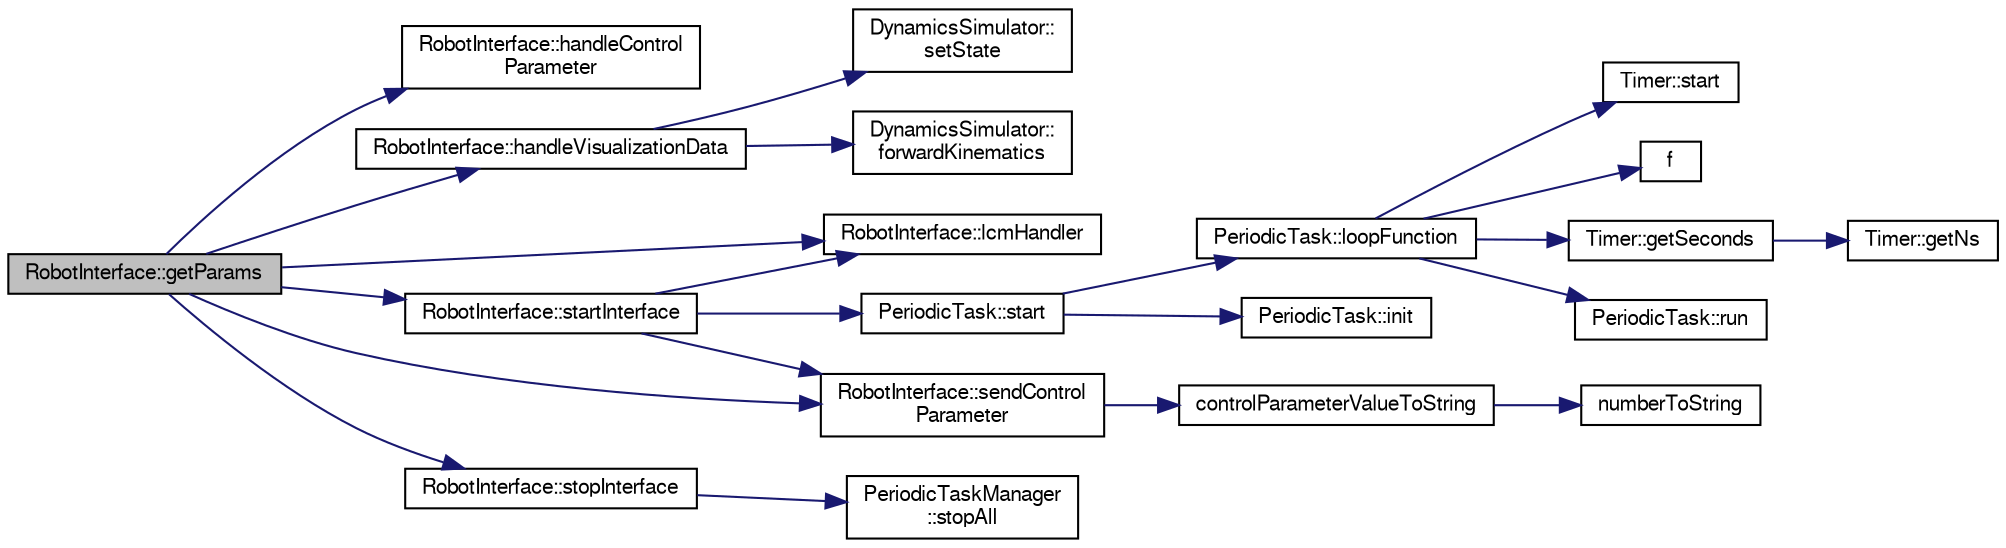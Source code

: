 digraph "RobotInterface::getParams"
{
  edge [fontname="FreeSans",fontsize="10",labelfontname="FreeSans",labelfontsize="10"];
  node [fontname="FreeSans",fontsize="10",shape=record];
  rankdir="LR";
  Node1 [label="RobotInterface::getParams",height=0.2,width=0.4,color="black", fillcolor="grey75", style="filled", fontcolor="black"];
  Node1 -> Node2 [color="midnightblue",fontsize="10",style="solid",fontname="FreeSans"];
  Node2 [label="RobotInterface::handleControl\lParameter",height=0.2,width=0.4,color="black", fillcolor="white", style="filled",URL="$d6/d05/class_robot_interface.html#a429be295631bd7ee22cd2efc9fb74648"];
  Node1 -> Node3 [color="midnightblue",fontsize="10",style="solid",fontname="FreeSans"];
  Node3 [label="RobotInterface::handleVisualizationData",height=0.2,width=0.4,color="black", fillcolor="white", style="filled",URL="$d6/d05/class_robot_interface.html#a1a13156279b80e488f9535374f66a8f8"];
  Node3 -> Node4 [color="midnightblue",fontsize="10",style="solid",fontname="FreeSans"];
  Node4 [label="DynamicsSimulator::\lsetState",height=0.2,width=0.4,color="black", fillcolor="white", style="filled",URL="$d7/d9c/class_dynamics_simulator.html#a1b185d90d2b15840ca57f8e2adcf84fb"];
  Node3 -> Node5 [color="midnightblue",fontsize="10",style="solid",fontname="FreeSans"];
  Node5 [label="DynamicsSimulator::\lforwardKinematics",height=0.2,width=0.4,color="black", fillcolor="white", style="filled",URL="$d7/d9c/class_dynamics_simulator.html#a3c057386e8d437e8c5dbcae02acf935c",tooltip="Do forward kinematics for feet. "];
  Node1 -> Node6 [color="midnightblue",fontsize="10",style="solid",fontname="FreeSans"];
  Node6 [label="RobotInterface::lcmHandler",height=0.2,width=0.4,color="black", fillcolor="white", style="filled",URL="$d6/d05/class_robot_interface.html#a37a9d4942ce142779bf6dbdc374e239e"];
  Node1 -> Node7 [color="midnightblue",fontsize="10",style="solid",fontname="FreeSans"];
  Node7 [label="RobotInterface::sendControl\lParameter",height=0.2,width=0.4,color="black", fillcolor="white", style="filled",URL="$d6/d05/class_robot_interface.html#a3e8ce08dd7aa4f2127563e1eb8317140"];
  Node7 -> Node8 [color="midnightblue",fontsize="10",style="solid",fontname="FreeSans"];
  Node8 [label="controlParameterValueToString",height=0.2,width=0.4,color="black", fillcolor="white", style="filled",URL="$d2/d01/_control_parameters_8h.html#a845e4adacbcbd157527c891bb3fa4b74"];
  Node8 -> Node9 [color="midnightblue",fontsize="10",style="solid",fontname="FreeSans"];
  Node9 [label="numberToString",height=0.2,width=0.4,color="black", fillcolor="white", style="filled",URL="$de/df0/utilities_8h.html#acb4bfd4bd21d2af1b655d5039281ec3b"];
  Node1 -> Node10 [color="midnightblue",fontsize="10",style="solid",fontname="FreeSans"];
  Node10 [label="RobotInterface::startInterface",height=0.2,width=0.4,color="black", fillcolor="white", style="filled",URL="$d6/d05/class_robot_interface.html#afb4bc3cd443238371c6b09be6d6e2da7"];
  Node10 -> Node11 [color="midnightblue",fontsize="10",style="solid",fontname="FreeSans"];
  Node11 [label="PeriodicTask::start",height=0.2,width=0.4,color="black", fillcolor="white", style="filled",URL="$de/d2f/class_periodic_task.html#a23a65ac2dff9750a0f0d6416f2f32a6f"];
  Node11 -> Node12 [color="midnightblue",fontsize="10",style="solid",fontname="FreeSans"];
  Node12 [label="PeriodicTask::init",height=0.2,width=0.4,color="black", fillcolor="white", style="filled",URL="$de/d2f/class_periodic_task.html#a8bc384b67a67e01b29afc0362732204d"];
  Node11 -> Node13 [color="midnightblue",fontsize="10",style="solid",fontname="FreeSans"];
  Node13 [label="PeriodicTask::loopFunction",height=0.2,width=0.4,color="black", fillcolor="white", style="filled",URL="$de/d2f/class_periodic_task.html#a749e849501c8369723c1b7822c5a2dc5"];
  Node13 -> Node14 [color="midnightblue",fontsize="10",style="solid",fontname="FreeSans"];
  Node14 [label="f",height=0.2,width=0.4,color="black", fillcolor="white", style="filled",URL="$dc/dd7/test__casadi_8cpp.html#ae20d7fba59865a21504b65cdb44cbfe5"];
  Node13 -> Node15 [color="midnightblue",fontsize="10",style="solid",fontname="FreeSans"];
  Node15 [label="Timer::getSeconds",height=0.2,width=0.4,color="black", fillcolor="white", style="filled",URL="$d8/d08/class_timer.html#aa42cb0519d30540b49a8c73f8ea81470"];
  Node15 -> Node16 [color="midnightblue",fontsize="10",style="solid",fontname="FreeSans"];
  Node16 [label="Timer::getNs",height=0.2,width=0.4,color="black", fillcolor="white", style="filled",URL="$d8/d08/class_timer.html#a737da4ccd6ba451d0c03b6c4fef6e5e9"];
  Node13 -> Node17 [color="midnightblue",fontsize="10",style="solid",fontname="FreeSans"];
  Node17 [label="PeriodicTask::run",height=0.2,width=0.4,color="black", fillcolor="white", style="filled",URL="$de/d2f/class_periodic_task.html#ae6976f44c995555b6403b38443fb2eb5"];
  Node13 -> Node18 [color="midnightblue",fontsize="10",style="solid",fontname="FreeSans"];
  Node18 [label="Timer::start",height=0.2,width=0.4,color="black", fillcolor="white", style="filled",URL="$d8/d08/class_timer.html#a3a8b5272198d029779dc9302a54305a8"];
  Node10 -> Node6 [color="midnightblue",fontsize="10",style="solid",fontname="FreeSans"];
  Node10 -> Node7 [color="midnightblue",fontsize="10",style="solid",fontname="FreeSans"];
  Node1 -> Node19 [color="midnightblue",fontsize="10",style="solid",fontname="FreeSans"];
  Node19 [label="RobotInterface::stopInterface",height=0.2,width=0.4,color="black", fillcolor="white", style="filled",URL="$d6/d05/class_robot_interface.html#a66c4458fa8f57b3b8dfe6cf3ad707a76"];
  Node19 -> Node20 [color="midnightblue",fontsize="10",style="solid",fontname="FreeSans"];
  Node20 [label="PeriodicTaskManager\l::stopAll",height=0.2,width=0.4,color="black", fillcolor="white", style="filled",URL="$d2/d31/class_periodic_task_manager.html#ac3a6d2e72967f7e1045b546fdb5d7eaa"];
}
